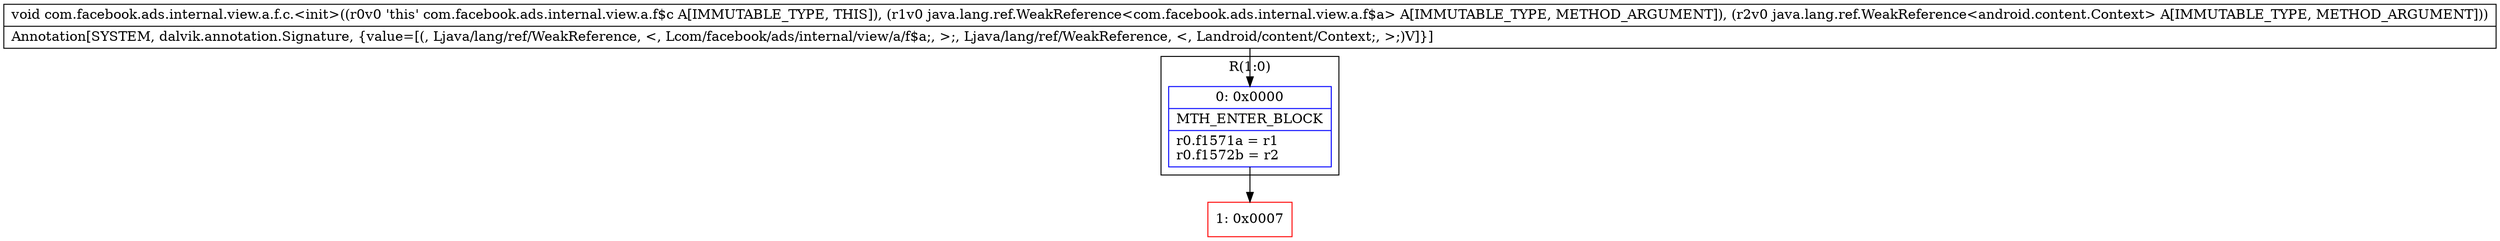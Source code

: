 digraph "CFG forcom.facebook.ads.internal.view.a.f.c.\<init\>(Ljava\/lang\/ref\/WeakReference;Ljava\/lang\/ref\/WeakReference;)V" {
subgraph cluster_Region_492426305 {
label = "R(1:0)";
node [shape=record,color=blue];
Node_0 [shape=record,label="{0\:\ 0x0000|MTH_ENTER_BLOCK\l|r0.f1571a = r1\lr0.f1572b = r2\l}"];
}
Node_1 [shape=record,color=red,label="{1\:\ 0x0007}"];
MethodNode[shape=record,label="{void com.facebook.ads.internal.view.a.f.c.\<init\>((r0v0 'this' com.facebook.ads.internal.view.a.f$c A[IMMUTABLE_TYPE, THIS]), (r1v0 java.lang.ref.WeakReference\<com.facebook.ads.internal.view.a.f$a\> A[IMMUTABLE_TYPE, METHOD_ARGUMENT]), (r2v0 java.lang.ref.WeakReference\<android.content.Context\> A[IMMUTABLE_TYPE, METHOD_ARGUMENT]))  | Annotation[SYSTEM, dalvik.annotation.Signature, \{value=[(, Ljava\/lang\/ref\/WeakReference, \<, Lcom\/facebook\/ads\/internal\/view\/a\/f$a;, \>;, Ljava\/lang\/ref\/WeakReference, \<, Landroid\/content\/Context;, \>;)V]\}]\l}"];
MethodNode -> Node_0;
Node_0 -> Node_1;
}

